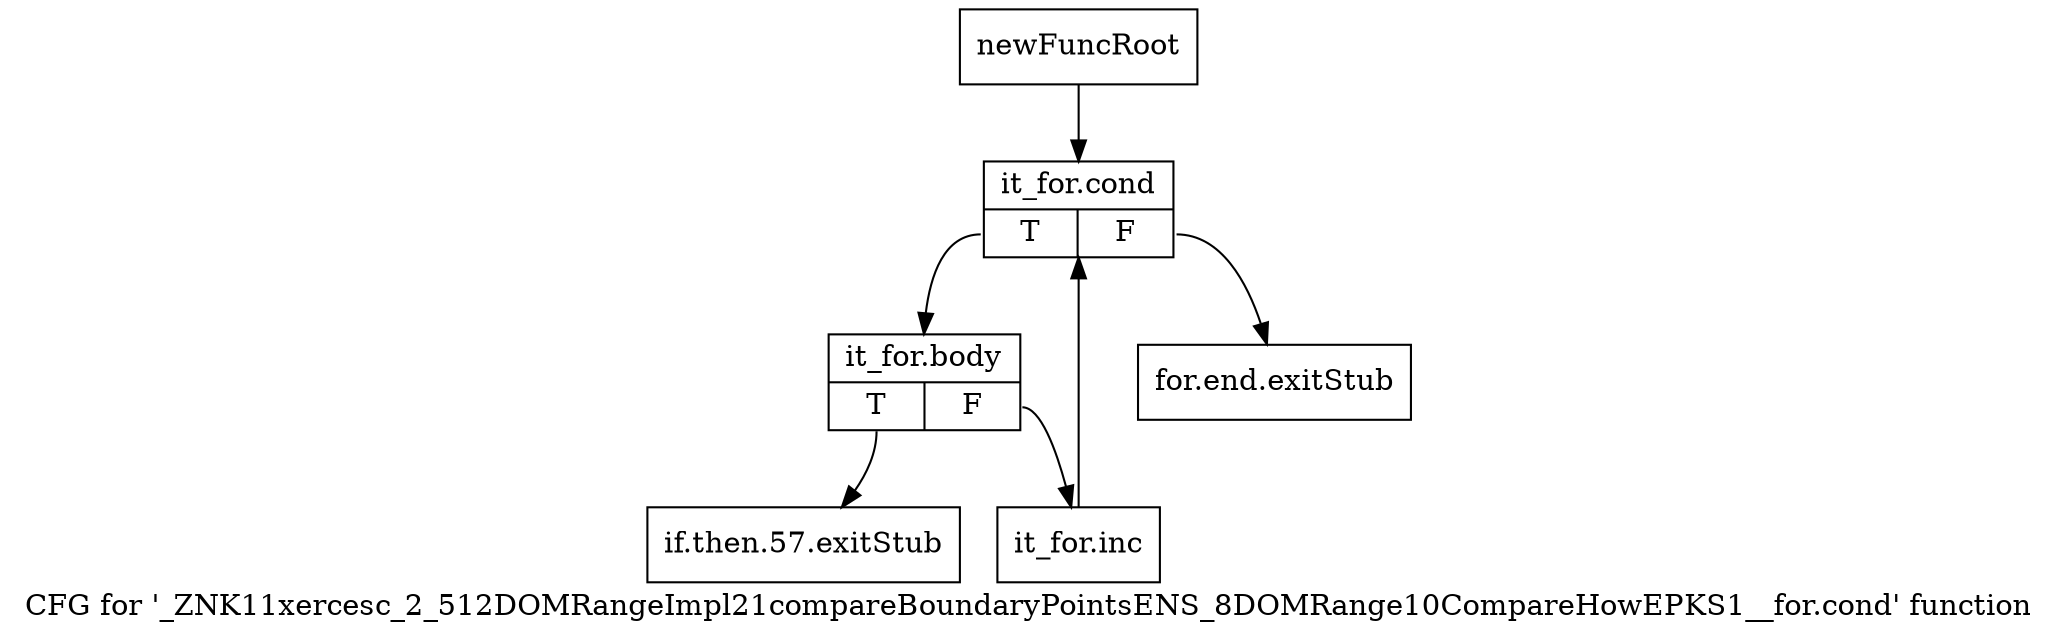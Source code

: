 digraph "CFG for '_ZNK11xercesc_2_512DOMRangeImpl21compareBoundaryPointsENS_8DOMRange10CompareHowEPKS1__for.cond' function" {
	label="CFG for '_ZNK11xercesc_2_512DOMRangeImpl21compareBoundaryPointsENS_8DOMRange10CompareHowEPKS1__for.cond' function";

	Node0x97ee660 [shape=record,label="{newFuncRoot}"];
	Node0x97ee660 -> Node0x97ee750;
	Node0x97ee6b0 [shape=record,label="{for.end.exitStub}"];
	Node0x97ee700 [shape=record,label="{if.then.57.exitStub}"];
	Node0x97ee750 [shape=record,label="{it_for.cond|{<s0>T|<s1>F}}"];
	Node0x97ee750:s0 -> Node0x97ee7a0;
	Node0x97ee750:s1 -> Node0x97ee6b0;
	Node0x97ee7a0 [shape=record,label="{it_for.body|{<s0>T|<s1>F}}"];
	Node0x97ee7a0:s0 -> Node0x97ee700;
	Node0x97ee7a0:s1 -> Node0x97ee7f0;
	Node0x97ee7f0 [shape=record,label="{it_for.inc}"];
	Node0x97ee7f0 -> Node0x97ee750;
}
